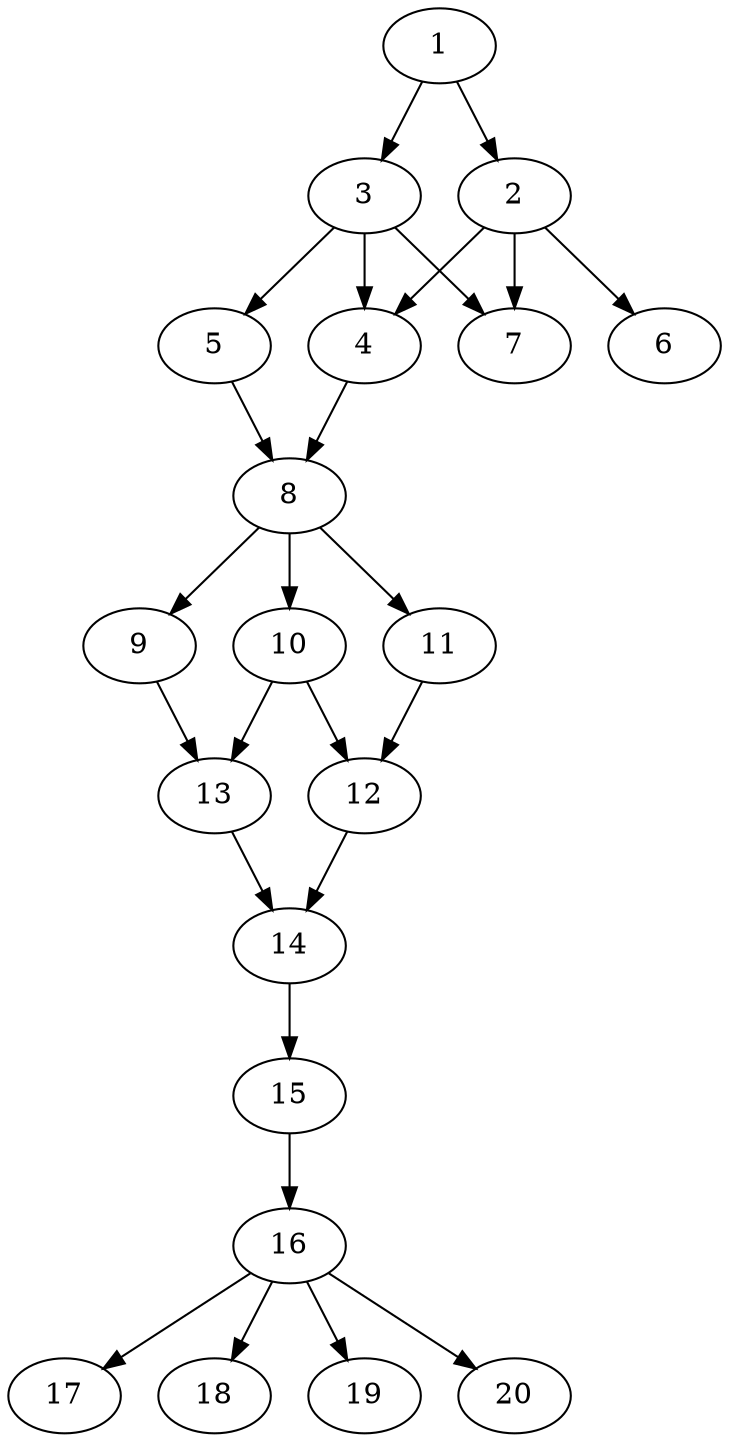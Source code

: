 // DAG automatically generated by daggen at Sat Jul 27 15:35:52 2019
// ./daggen --dot -n 20 --ccr 0.4 --fat 0.4 --regular 0.5 --density 0.6 --mindata 5242880 --maxdata 52428800 
digraph G {
  1 [size="48547840", alpha="0.01", expect_size="19419136"] 
  1 -> 2 [size ="19419136"]
  1 -> 3 [size ="19419136"]
  2 [size="59855360", alpha="0.18", expect_size="23942144"] 
  2 -> 4 [size ="23942144"]
  2 -> 6 [size ="23942144"]
  2 -> 7 [size ="23942144"]
  3 [size="22376960", alpha="0.17", expect_size="8950784"] 
  3 -> 4 [size ="8950784"]
  3 -> 5 [size ="8950784"]
  3 -> 7 [size ="8950784"]
  4 [size="84029440", alpha="0.10", expect_size="33611776"] 
  4 -> 8 [size ="33611776"]
  5 [size="39111680", alpha="0.14", expect_size="15644672"] 
  5 -> 8 [size ="15644672"]
  6 [size="111454720", alpha="0.05", expect_size="44581888"] 
  7 [size="117201920", alpha="0.11", expect_size="46880768"] 
  8 [size="15997440", alpha="0.08", expect_size="6398976"] 
  8 -> 9 [size ="6398976"]
  8 -> 10 [size ="6398976"]
  8 -> 11 [size ="6398976"]
  9 [size="28646400", alpha="0.12", expect_size="11458560"] 
  9 -> 13 [size ="11458560"]
  10 [size="42560000", alpha="0.12", expect_size="17024000"] 
  10 -> 12 [size ="17024000"]
  10 -> 13 [size ="17024000"]
  11 [size="39825920", alpha="0.06", expect_size="15930368"] 
  11 -> 12 [size ="15930368"]
  12 [size="44631040", alpha="0.14", expect_size="17852416"] 
  12 -> 14 [size ="17852416"]
  13 [size="33080320", alpha="0.01", expect_size="13232128"] 
  13 -> 14 [size ="13232128"]
  14 [size="13501440", alpha="0.18", expect_size="5400576"] 
  14 -> 15 [size ="5400576"]
  15 [size="73530880", alpha="0.04", expect_size="29412352"] 
  15 -> 16 [size ="29412352"]
  16 [size="36331520", alpha="0.01", expect_size="14532608"] 
  16 -> 17 [size ="14532608"]
  16 -> 18 [size ="14532608"]
  16 -> 19 [size ="14532608"]
  16 -> 20 [size ="14532608"]
  17 [size="66058240", alpha="0.10", expect_size="26423296"] 
  18 [size="14241280", alpha="0.04", expect_size="5696512"] 
  19 [size="62356480", alpha="0.11", expect_size="24942592"] 
  20 [size="130734080", alpha="0.01", expect_size="52293632"] 
}
